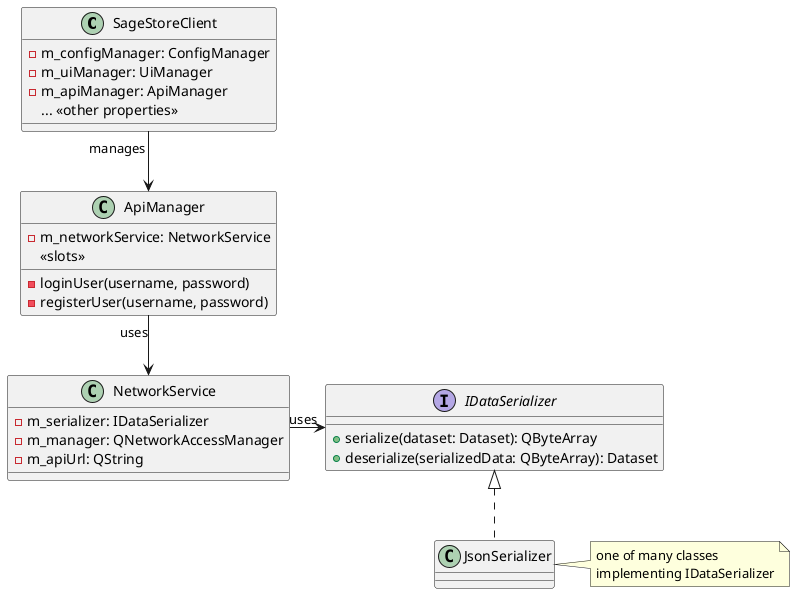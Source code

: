 @startuml
class SageStoreClient {
    -m_configManager: ConfigManager
    -m_uiManager: UiManager
    -m_apiManager: ApiManager
    ... <<other properties>>
}

class NetworkService {
    -m_serializer: IDataSerializer
    -m_manager: QNetworkAccessManager
    -m_apiUrl: QString
}

class ApiManager
{
    -m_networkService: NetworkService
    <<slots>> 
    - loginUser(username, password)
    - registerUser(username, password)
}

interface IDataSerializer {
    +serialize(dataset: Dataset): QByteArray
    +deserialize(serializedData: QByteArray): Dataset
}

class JsonSerializer implements IDataSerializer {
}

SageStoreClient "manages" --> ApiManager
ApiManager "uses" --> NetworkService
NetworkService "uses" -> IDataSerializer

note right of JsonSerializer : one of many classes \nimplementing IDataSerializer

@enduml
